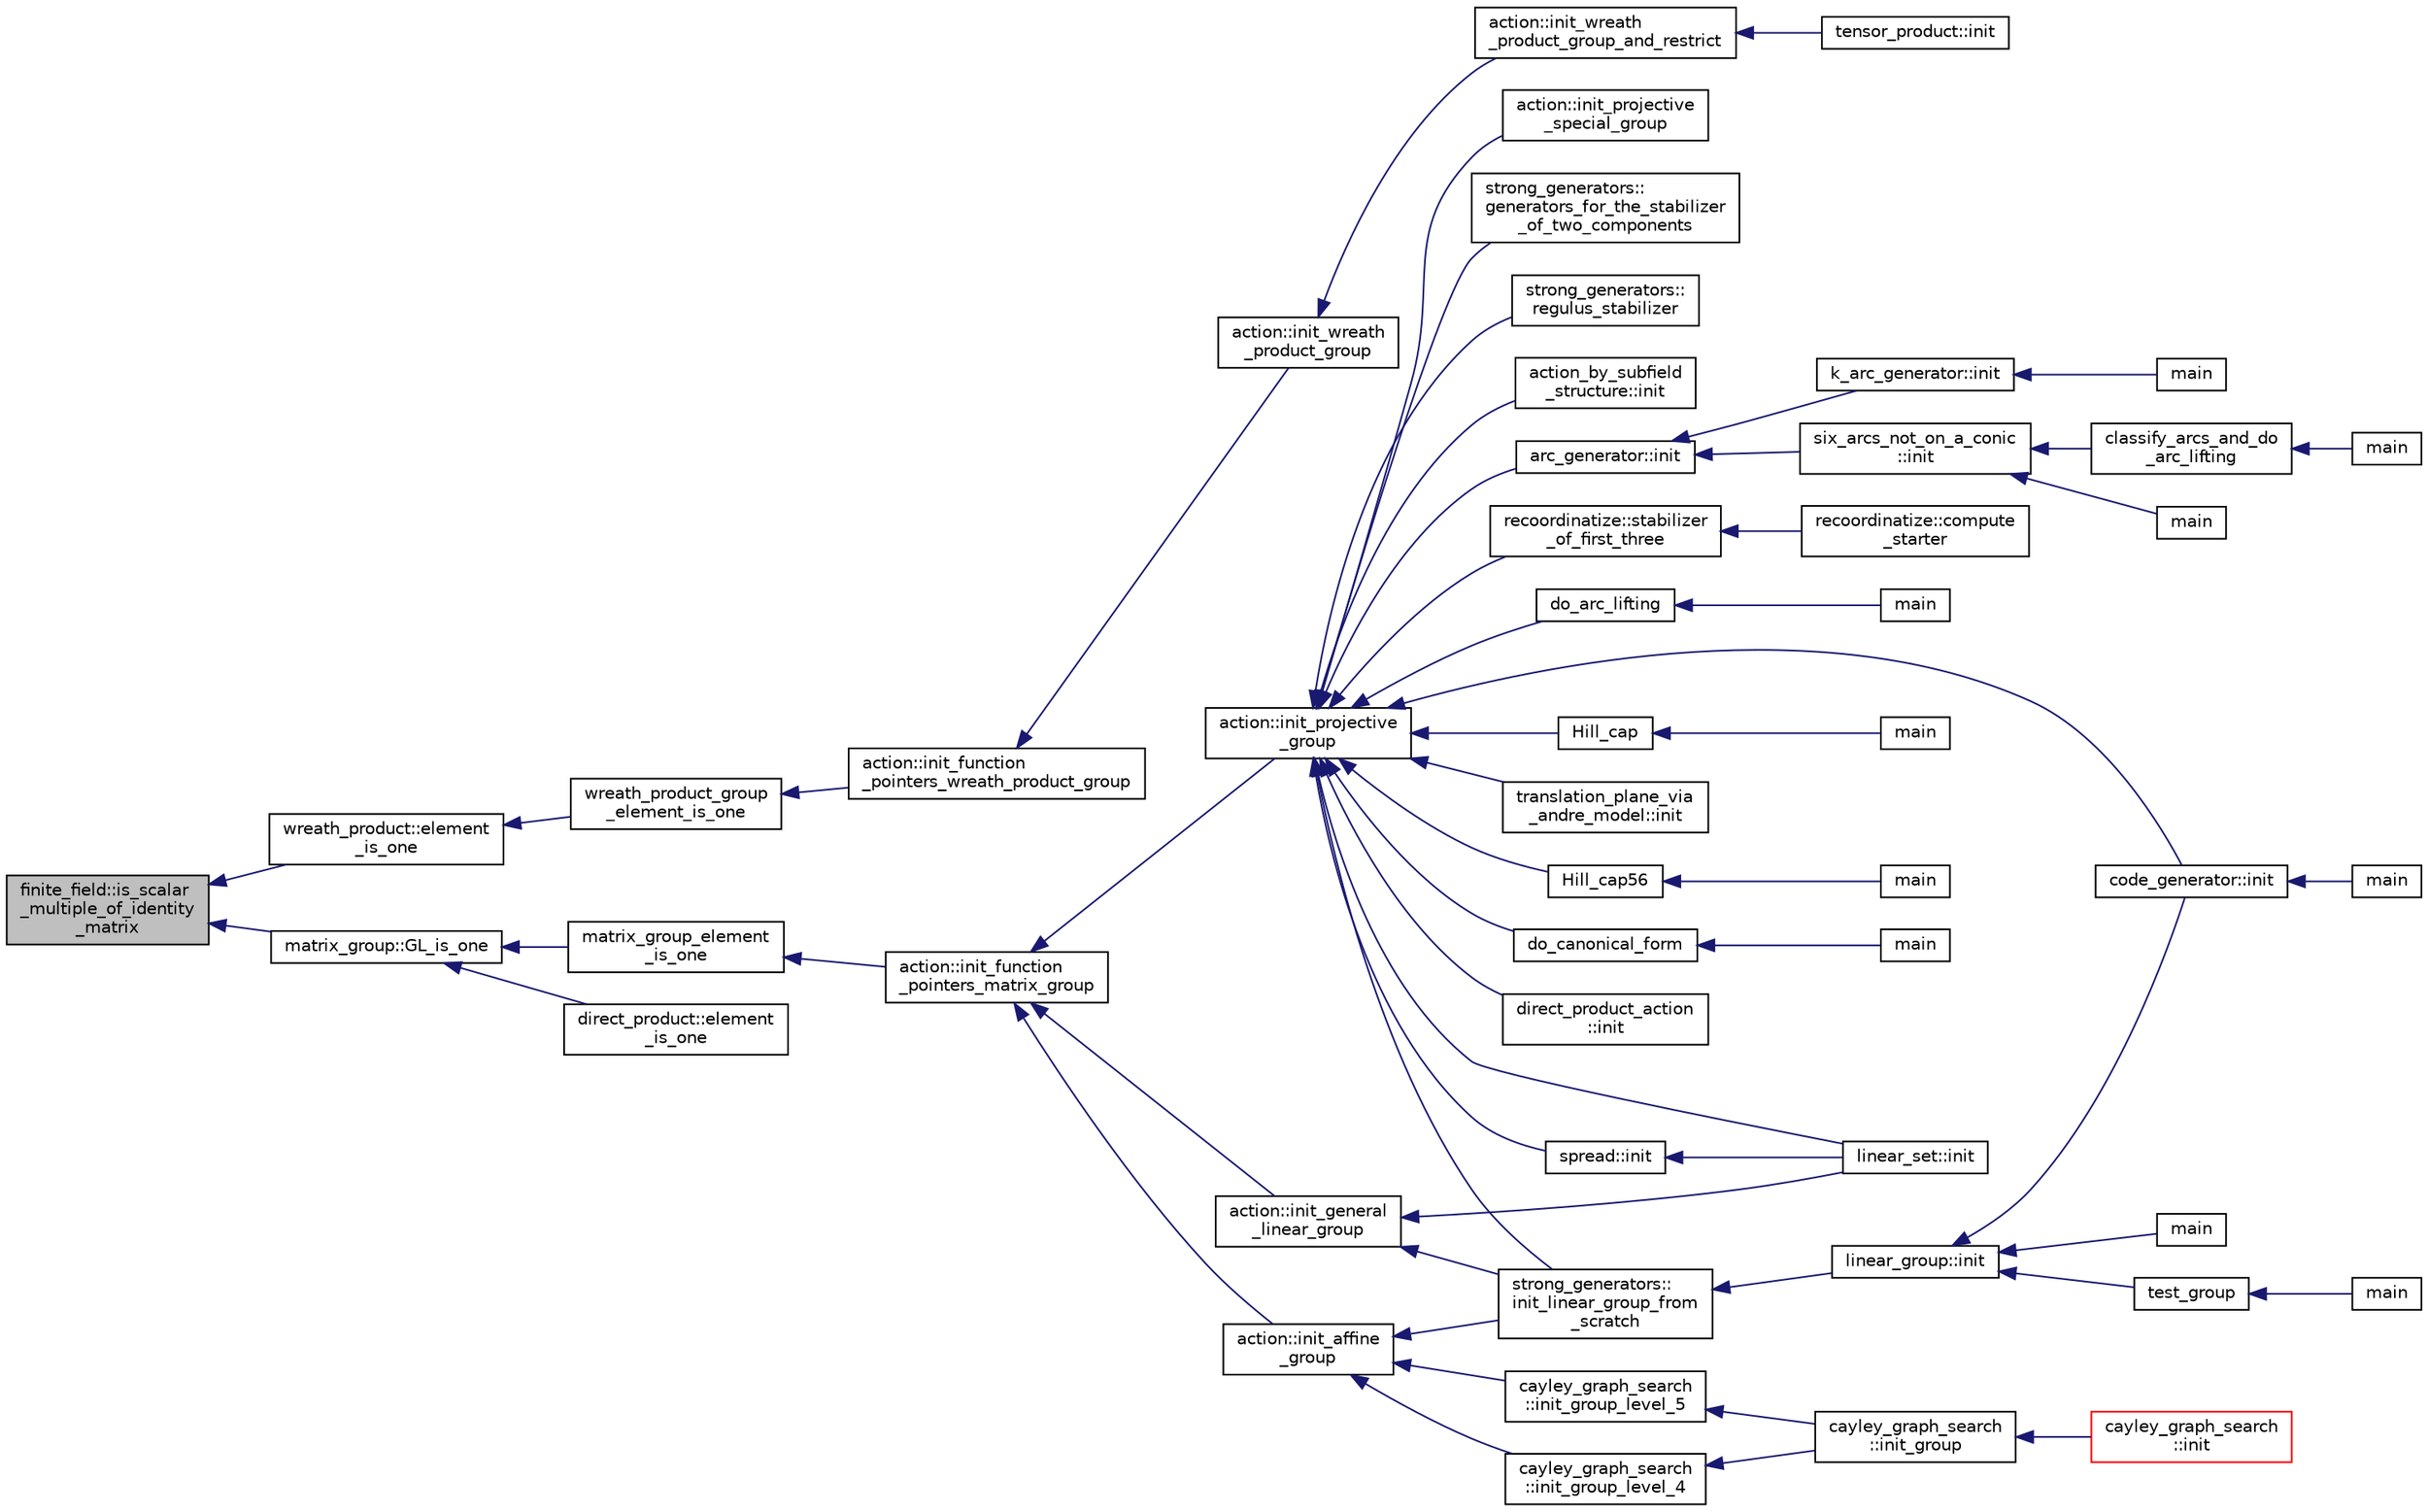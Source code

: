 digraph "finite_field::is_scalar_multiple_of_identity_matrix"
{
  edge [fontname="Helvetica",fontsize="10",labelfontname="Helvetica",labelfontsize="10"];
  node [fontname="Helvetica",fontsize="10",shape=record];
  rankdir="LR";
  Node7690 [label="finite_field::is_scalar\l_multiple_of_identity\l_matrix",height=0.2,width=0.4,color="black", fillcolor="grey75", style="filled", fontcolor="black"];
  Node7690 -> Node7691 [dir="back",color="midnightblue",fontsize="10",style="solid",fontname="Helvetica"];
  Node7691 [label="wreath_product::element\l_is_one",height=0.2,width=0.4,color="black", fillcolor="white", style="filled",URL="$d8/dfa/classwreath__product.html#a41bb901fafa53d72335fcb29b95ad3b3"];
  Node7691 -> Node7692 [dir="back",color="midnightblue",fontsize="10",style="solid",fontname="Helvetica"];
  Node7692 [label="wreath_product_group\l_element_is_one",height=0.2,width=0.4,color="black", fillcolor="white", style="filled",URL="$da/d12/interface__wreath__product_8_c.html#a43c7566c41aa7a56ee5540885285f926"];
  Node7692 -> Node7693 [dir="back",color="midnightblue",fontsize="10",style="solid",fontname="Helvetica"];
  Node7693 [label="action::init_function\l_pointers_wreath_product_group",height=0.2,width=0.4,color="black", fillcolor="white", style="filled",URL="$d2/d86/classaction.html#a149d3bdc89556d74a4a20597f0cccdc0"];
  Node7693 -> Node7694 [dir="back",color="midnightblue",fontsize="10",style="solid",fontname="Helvetica"];
  Node7694 [label="action::init_wreath\l_product_group",height=0.2,width=0.4,color="black", fillcolor="white", style="filled",URL="$d2/d86/classaction.html#a29d8425b266eff98677406f084ee3f86"];
  Node7694 -> Node7695 [dir="back",color="midnightblue",fontsize="10",style="solid",fontname="Helvetica"];
  Node7695 [label="action::init_wreath\l_product_group_and_restrict",height=0.2,width=0.4,color="black", fillcolor="white", style="filled",URL="$d2/d86/classaction.html#a5ea78557093c987967e7b8162fabbf72"];
  Node7695 -> Node7696 [dir="back",color="midnightblue",fontsize="10",style="solid",fontname="Helvetica"];
  Node7696 [label="tensor_product::init",height=0.2,width=0.4,color="black", fillcolor="white", style="filled",URL="$dd/d3e/classtensor__product.html#a2a8ac905e80dd9bb7339c9506c3521d3"];
  Node7690 -> Node7697 [dir="back",color="midnightblue",fontsize="10",style="solid",fontname="Helvetica"];
  Node7697 [label="matrix_group::GL_is_one",height=0.2,width=0.4,color="black", fillcolor="white", style="filled",URL="$d3/ded/classmatrix__group.html#a6eb30d67f571079f670f5850eba5cd4a"];
  Node7697 -> Node7698 [dir="back",color="midnightblue",fontsize="10",style="solid",fontname="Helvetica"];
  Node7698 [label="direct_product::element\l_is_one",height=0.2,width=0.4,color="black", fillcolor="white", style="filled",URL="$dc/daf/classdirect__product.html#a349816405b420ded4290ecc2e75864fa"];
  Node7697 -> Node7699 [dir="back",color="midnightblue",fontsize="10",style="solid",fontname="Helvetica"];
  Node7699 [label="matrix_group_element\l_is_one",height=0.2,width=0.4,color="black", fillcolor="white", style="filled",URL="$da/d0a/interface__matrix__group_8_c.html#a41e2c457ec60d1c9ffb10a71362390a1"];
  Node7699 -> Node7700 [dir="back",color="midnightblue",fontsize="10",style="solid",fontname="Helvetica"];
  Node7700 [label="action::init_function\l_pointers_matrix_group",height=0.2,width=0.4,color="black", fillcolor="white", style="filled",URL="$d2/d86/classaction.html#a48cbc0106c21fdcb5ec74a9cf8f4e1d8"];
  Node7700 -> Node7701 [dir="back",color="midnightblue",fontsize="10",style="solid",fontname="Helvetica"];
  Node7701 [label="action::init_projective\l_group",height=0.2,width=0.4,color="black", fillcolor="white", style="filled",URL="$d2/d86/classaction.html#ad943cb9d3828331bf5634c6dbfc31afd"];
  Node7701 -> Node7702 [dir="back",color="midnightblue",fontsize="10",style="solid",fontname="Helvetica"];
  Node7702 [label="do_arc_lifting",height=0.2,width=0.4,color="black", fillcolor="white", style="filled",URL="$d5/d9e/arcs__orderly_8_c.html#a7367bc544c290322bdbd4545388a27a8"];
  Node7702 -> Node7703 [dir="back",color="midnightblue",fontsize="10",style="solid",fontname="Helvetica"];
  Node7703 [label="main",height=0.2,width=0.4,color="black", fillcolor="white", style="filled",URL="$d5/d9e/arcs__orderly_8_c.html#a3c04138a5bfe5d72780bb7e82a18e627"];
  Node7701 -> Node7704 [dir="back",color="midnightblue",fontsize="10",style="solid",fontname="Helvetica"];
  Node7704 [label="code_generator::init",height=0.2,width=0.4,color="black", fillcolor="white", style="filled",URL="$db/d37/classcode__generator.html#acfaa1e8badf6f30255203f499b130af8"];
  Node7704 -> Node7705 [dir="back",color="midnightblue",fontsize="10",style="solid",fontname="Helvetica"];
  Node7705 [label="main",height=0.2,width=0.4,color="black", fillcolor="white", style="filled",URL="$d4/d4f/codes_8_c.html#a217dbf8b442f20279ea00b898af96f52"];
  Node7701 -> Node7706 [dir="back",color="midnightblue",fontsize="10",style="solid",fontname="Helvetica"];
  Node7706 [label="direct_product_action\l::init",height=0.2,width=0.4,color="black", fillcolor="white", style="filled",URL="$d3/d78/classdirect__product__action.html#aad40060e5821c011cccaa65a5c4df64f"];
  Node7701 -> Node7707 [dir="back",color="midnightblue",fontsize="10",style="solid",fontname="Helvetica"];
  Node7707 [label="Hill_cap",height=0.2,width=0.4,color="black", fillcolor="white", style="filled",URL="$da/d28/hill_8_c.html#a7c2543fe497e681d4b492b16ea7f933e"];
  Node7707 -> Node7708 [dir="back",color="midnightblue",fontsize="10",style="solid",fontname="Helvetica"];
  Node7708 [label="main",height=0.2,width=0.4,color="black", fillcolor="white", style="filled",URL="$da/d28/hill_8_c.html#a217dbf8b442f20279ea00b898af96f52"];
  Node7701 -> Node7709 [dir="back",color="midnightblue",fontsize="10",style="solid",fontname="Helvetica"];
  Node7709 [label="linear_set::init",height=0.2,width=0.4,color="black", fillcolor="white", style="filled",URL="$dd/d86/classlinear__set.html#a7ab24e84423749047d5465cb15505475"];
  Node7701 -> Node7710 [dir="back",color="midnightblue",fontsize="10",style="solid",fontname="Helvetica"];
  Node7710 [label="Hill_cap56",height=0.2,width=0.4,color="black", fillcolor="white", style="filled",URL="$df/d74/tl__geometry_8h.html#ad7fc0ff2bf8455ab25e170c6930047a6"];
  Node7710 -> Node7711 [dir="back",color="midnightblue",fontsize="10",style="solid",fontname="Helvetica"];
  Node7711 [label="main",height=0.2,width=0.4,color="black", fillcolor="white", style="filled",URL="$d4/d6e/make__something_8_c.html#a217dbf8b442f20279ea00b898af96f52"];
  Node7701 -> Node7712 [dir="back",color="midnightblue",fontsize="10",style="solid",fontname="Helvetica"];
  Node7712 [label="do_canonical_form",height=0.2,width=0.4,color="black", fillcolor="white", style="filled",URL="$dc/dd4/group__actions_8h.html#afb9f4a331a8a017ea3b8b7d9ed8dcc88"];
  Node7712 -> Node7713 [dir="back",color="midnightblue",fontsize="10",style="solid",fontname="Helvetica"];
  Node7713 [label="main",height=0.2,width=0.4,color="black", fillcolor="white", style="filled",URL="$d0/d2f/process_8_c.html#a3c04138a5bfe5d72780bb7e82a18e627"];
  Node7701 -> Node7714 [dir="back",color="midnightblue",fontsize="10",style="solid",fontname="Helvetica"];
  Node7714 [label="action::init_projective\l_special_group",height=0.2,width=0.4,color="black", fillcolor="white", style="filled",URL="$d2/d86/classaction.html#a4c69f0e07dff8ba8ac2415faf69d55a4"];
  Node7701 -> Node7715 [dir="back",color="midnightblue",fontsize="10",style="solid",fontname="Helvetica"];
  Node7715 [label="strong_generators::\linit_linear_group_from\l_scratch",height=0.2,width=0.4,color="black", fillcolor="white", style="filled",URL="$dc/d09/classstrong__generators.html#ad47ecfb9c141b65ed6aca34231d5a0d2"];
  Node7715 -> Node7716 [dir="back",color="midnightblue",fontsize="10",style="solid",fontname="Helvetica"];
  Node7716 [label="linear_group::init",height=0.2,width=0.4,color="black", fillcolor="white", style="filled",URL="$df/d5a/classlinear__group.html#a8119aa9b882192ab422b12614b259f28"];
  Node7716 -> Node7704 [dir="back",color="midnightblue",fontsize="10",style="solid",fontname="Helvetica"];
  Node7716 -> Node7717 [dir="back",color="midnightblue",fontsize="10",style="solid",fontname="Helvetica"];
  Node7717 [label="test_group",height=0.2,width=0.4,color="black", fillcolor="white", style="filled",URL="$d8/d03/analyze__q__designs_8_c.html#ad03444358d0b46e7aa4d88a806b44925"];
  Node7717 -> Node7718 [dir="back",color="midnightblue",fontsize="10",style="solid",fontname="Helvetica"];
  Node7718 [label="main",height=0.2,width=0.4,color="black", fillcolor="white", style="filled",URL="$d8/d03/analyze__q__designs_8_c.html#a217dbf8b442f20279ea00b898af96f52"];
  Node7716 -> Node7719 [dir="back",color="midnightblue",fontsize="10",style="solid",fontname="Helvetica"];
  Node7719 [label="main",height=0.2,width=0.4,color="black", fillcolor="white", style="filled",URL="$da/dd5/subspace__orbits__main_8_c.html#a217dbf8b442f20279ea00b898af96f52"];
  Node7701 -> Node7720 [dir="back",color="midnightblue",fontsize="10",style="solid",fontname="Helvetica"];
  Node7720 [label="strong_generators::\lgenerators_for_the_stabilizer\l_of_two_components",height=0.2,width=0.4,color="black", fillcolor="white", style="filled",URL="$dc/d09/classstrong__generators.html#acd9ddc5b768e4cf3f2398383d5a8f3b2"];
  Node7701 -> Node7721 [dir="back",color="midnightblue",fontsize="10",style="solid",fontname="Helvetica"];
  Node7721 [label="strong_generators::\lregulus_stabilizer",height=0.2,width=0.4,color="black", fillcolor="white", style="filled",URL="$dc/d09/classstrong__generators.html#a32e999d14b4168695f2e775ddf2ed7e7"];
  Node7701 -> Node7722 [dir="back",color="midnightblue",fontsize="10",style="solid",fontname="Helvetica"];
  Node7722 [label="action_by_subfield\l_structure::init",height=0.2,width=0.4,color="black", fillcolor="white", style="filled",URL="$dd/d67/classaction__by__subfield__structure.html#a565b45607d3ebc3eaa0e910a6ce6a661"];
  Node7701 -> Node7723 [dir="back",color="midnightblue",fontsize="10",style="solid",fontname="Helvetica"];
  Node7723 [label="arc_generator::init",height=0.2,width=0.4,color="black", fillcolor="white", style="filled",URL="$d4/d21/classarc__generator.html#ae614e18e9c641d67069fa27d48245cde"];
  Node7723 -> Node7724 [dir="back",color="midnightblue",fontsize="10",style="solid",fontname="Helvetica"];
  Node7724 [label="k_arc_generator::init",height=0.2,width=0.4,color="black", fillcolor="white", style="filled",URL="$d6/dd8/classk__arc__generator.html#a6036d9f52ede9f8ca681505626b5361d"];
  Node7724 -> Node7725 [dir="back",color="midnightblue",fontsize="10",style="solid",fontname="Helvetica"];
  Node7725 [label="main",height=0.2,width=0.4,color="black", fillcolor="white", style="filled",URL="$d6/d01/k__arc__generator__main_8_c.html#a217dbf8b442f20279ea00b898af96f52"];
  Node7723 -> Node7726 [dir="back",color="midnightblue",fontsize="10",style="solid",fontname="Helvetica"];
  Node7726 [label="six_arcs_not_on_a_conic\l::init",height=0.2,width=0.4,color="black", fillcolor="white", style="filled",URL="$d8/de6/classsix__arcs__not__on__a__conic.html#a7a4d5cf8a098488729934cfa8a70944a"];
  Node7726 -> Node7727 [dir="back",color="midnightblue",fontsize="10",style="solid",fontname="Helvetica"];
  Node7727 [label="classify_arcs_and_do\l_arc_lifting",height=0.2,width=0.4,color="black", fillcolor="white", style="filled",URL="$d6/dc3/arc__lifting__main_8_c.html#afdd7be16f16b8c71e9a72fe5f6a0b59c"];
  Node7727 -> Node7728 [dir="back",color="midnightblue",fontsize="10",style="solid",fontname="Helvetica"];
  Node7728 [label="main",height=0.2,width=0.4,color="black", fillcolor="white", style="filled",URL="$d6/dc3/arc__lifting__main_8_c.html#a217dbf8b442f20279ea00b898af96f52"];
  Node7726 -> Node7729 [dir="back",color="midnightblue",fontsize="10",style="solid",fontname="Helvetica"];
  Node7729 [label="main",height=0.2,width=0.4,color="black", fillcolor="white", style="filled",URL="$d2/dfa/create__surface__main_8_c.html#a217dbf8b442f20279ea00b898af96f52"];
  Node7701 -> Node7730 [dir="back",color="midnightblue",fontsize="10",style="solid",fontname="Helvetica"];
  Node7730 [label="recoordinatize::stabilizer\l_of_first_three",height=0.2,width=0.4,color="black", fillcolor="white", style="filled",URL="$d3/d3c/classrecoordinatize.html#ae8a24e776a57f0ac4923f6ed1d1db6e6"];
  Node7730 -> Node7731 [dir="back",color="midnightblue",fontsize="10",style="solid",fontname="Helvetica"];
  Node7731 [label="recoordinatize::compute\l_starter",height=0.2,width=0.4,color="black", fillcolor="white", style="filled",URL="$d3/d3c/classrecoordinatize.html#a274b399821488e5f6fb1adfbc8f8ebac"];
  Node7701 -> Node7732 [dir="back",color="midnightblue",fontsize="10",style="solid",fontname="Helvetica"];
  Node7732 [label="spread::init",height=0.2,width=0.4,color="black", fillcolor="white", style="filled",URL="$da/dc1/classspread.html#aa2493aebcdd72c4472213711dfcc2ab6"];
  Node7732 -> Node7709 [dir="back",color="midnightblue",fontsize="10",style="solid",fontname="Helvetica"];
  Node7701 -> Node7733 [dir="back",color="midnightblue",fontsize="10",style="solid",fontname="Helvetica"];
  Node7733 [label="translation_plane_via\l_andre_model::init",height=0.2,width=0.4,color="black", fillcolor="white", style="filled",URL="$d1/dcc/classtranslation__plane__via__andre__model.html#adb424599de168ade331979a9218ee07b"];
  Node7700 -> Node7734 [dir="back",color="midnightblue",fontsize="10",style="solid",fontname="Helvetica"];
  Node7734 [label="action::init_affine\l_group",height=0.2,width=0.4,color="black", fillcolor="white", style="filled",URL="$d2/d86/classaction.html#a32c0c683b3071fef19d28ca4880b568a"];
  Node7734 -> Node7735 [dir="back",color="midnightblue",fontsize="10",style="solid",fontname="Helvetica"];
  Node7735 [label="cayley_graph_search\l::init_group_level_4",height=0.2,width=0.4,color="black", fillcolor="white", style="filled",URL="$de/dae/classcayley__graph__search.html#a6593f90cd91bea8c23fe71acca05655e"];
  Node7735 -> Node7736 [dir="back",color="midnightblue",fontsize="10",style="solid",fontname="Helvetica"];
  Node7736 [label="cayley_graph_search\l::init_group",height=0.2,width=0.4,color="black", fillcolor="white", style="filled",URL="$de/dae/classcayley__graph__search.html#adbce2e517a8ed979f53e8aeb043cf4ca"];
  Node7736 -> Node7737 [dir="back",color="midnightblue",fontsize="10",style="solid",fontname="Helvetica"];
  Node7737 [label="cayley_graph_search\l::init",height=0.2,width=0.4,color="red", fillcolor="white", style="filled",URL="$de/dae/classcayley__graph__search.html#add9c6434abeaebac4a07bc03cb21672d"];
  Node7734 -> Node7740 [dir="back",color="midnightblue",fontsize="10",style="solid",fontname="Helvetica"];
  Node7740 [label="cayley_graph_search\l::init_group_level_5",height=0.2,width=0.4,color="black", fillcolor="white", style="filled",URL="$de/dae/classcayley__graph__search.html#ab4427f6ab65833dae31a18f44a5d6d7a"];
  Node7740 -> Node7736 [dir="back",color="midnightblue",fontsize="10",style="solid",fontname="Helvetica"];
  Node7734 -> Node7715 [dir="back",color="midnightblue",fontsize="10",style="solid",fontname="Helvetica"];
  Node7700 -> Node7741 [dir="back",color="midnightblue",fontsize="10",style="solid",fontname="Helvetica"];
  Node7741 [label="action::init_general\l_linear_group",height=0.2,width=0.4,color="black", fillcolor="white", style="filled",URL="$d2/d86/classaction.html#a1ff1bf53f9073bfc76ff073e7af6f396"];
  Node7741 -> Node7709 [dir="back",color="midnightblue",fontsize="10",style="solid",fontname="Helvetica"];
  Node7741 -> Node7715 [dir="back",color="midnightblue",fontsize="10",style="solid",fontname="Helvetica"];
}
